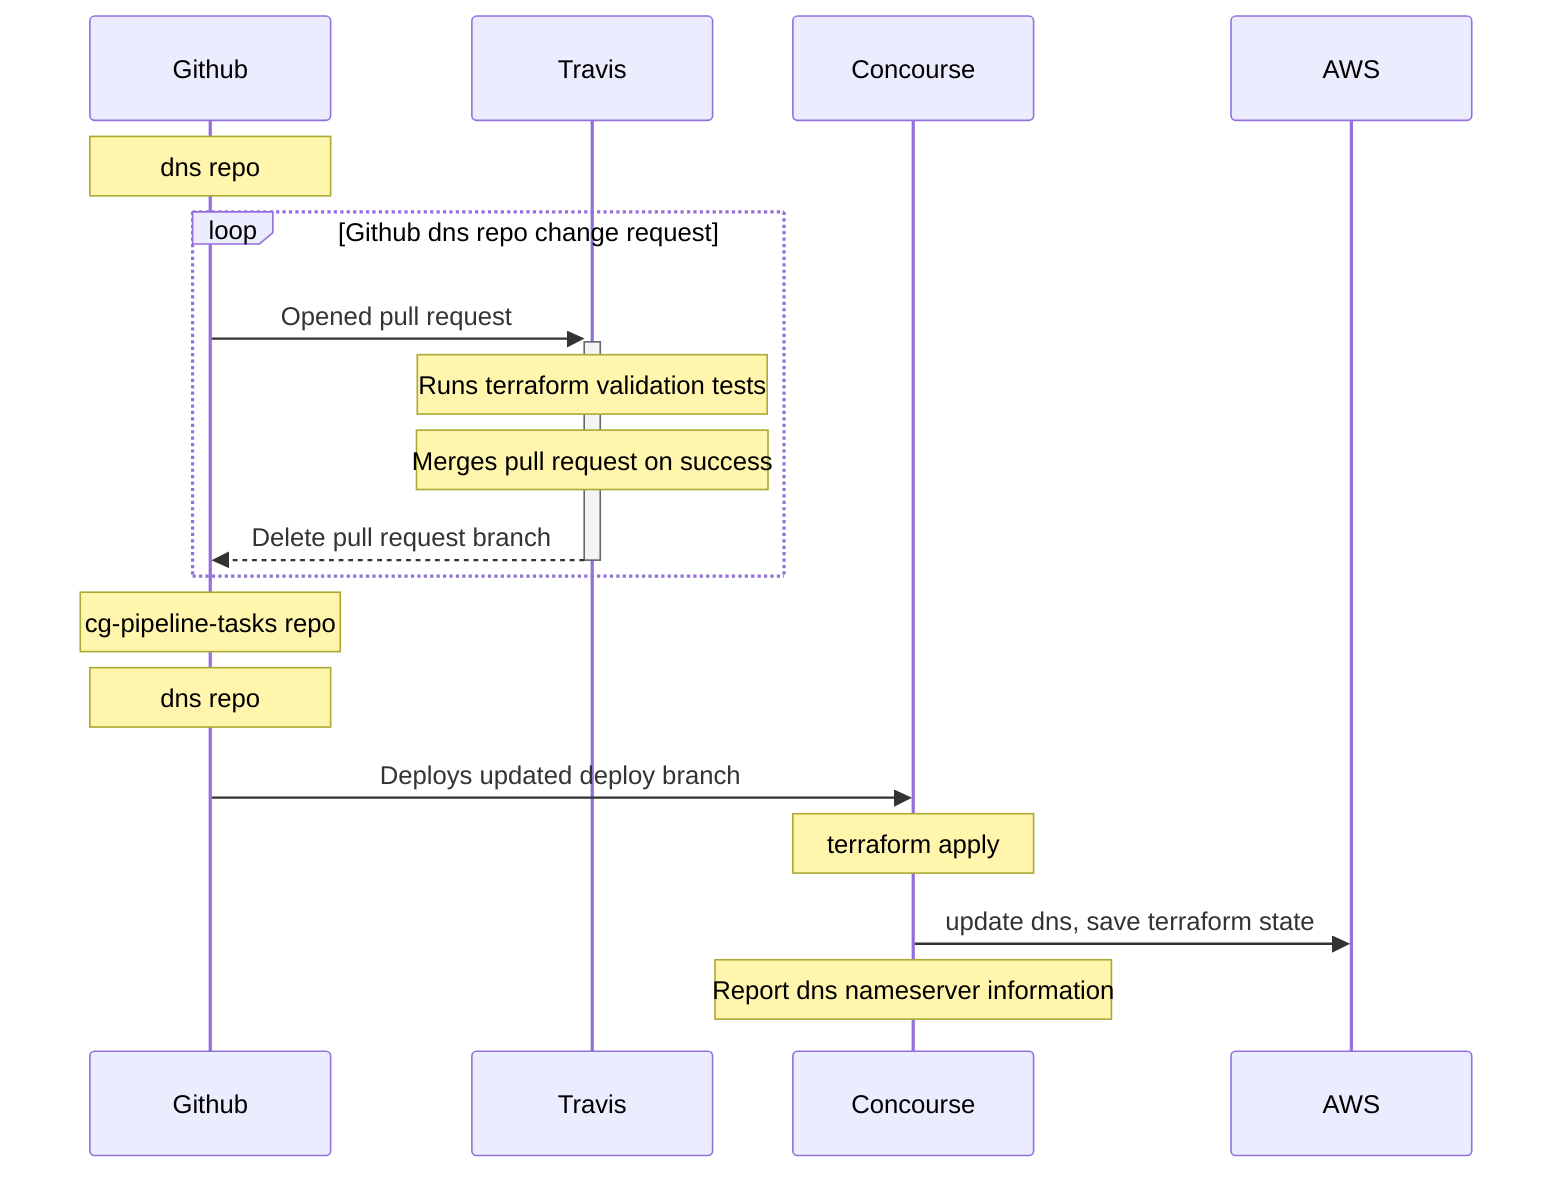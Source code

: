%% Sequence Diagram for dns deployment
sequenceDiagram
  participant Github
  participant Travis
  participant Concourse
  participant AWS

  note over Github: dns repo
  loop Github dns repo change request
    Github ->>+ Travis: Opened pull request

    Note over Travis: Runs terraform validation tests
    Note over Travis: Merges pull request on success
    Travis -->>- Github: Delete pull request branch
  end

  Note over Github: cg-pipeline-tasks repo
  Note over Github: dns repo
  Github ->> Concourse: Deploys updated deploy branch

  Note over Concourse: terraform apply
  Concourse ->> AWS: update dns, save terraform state

  Note over Concourse: Report dns nameserver information